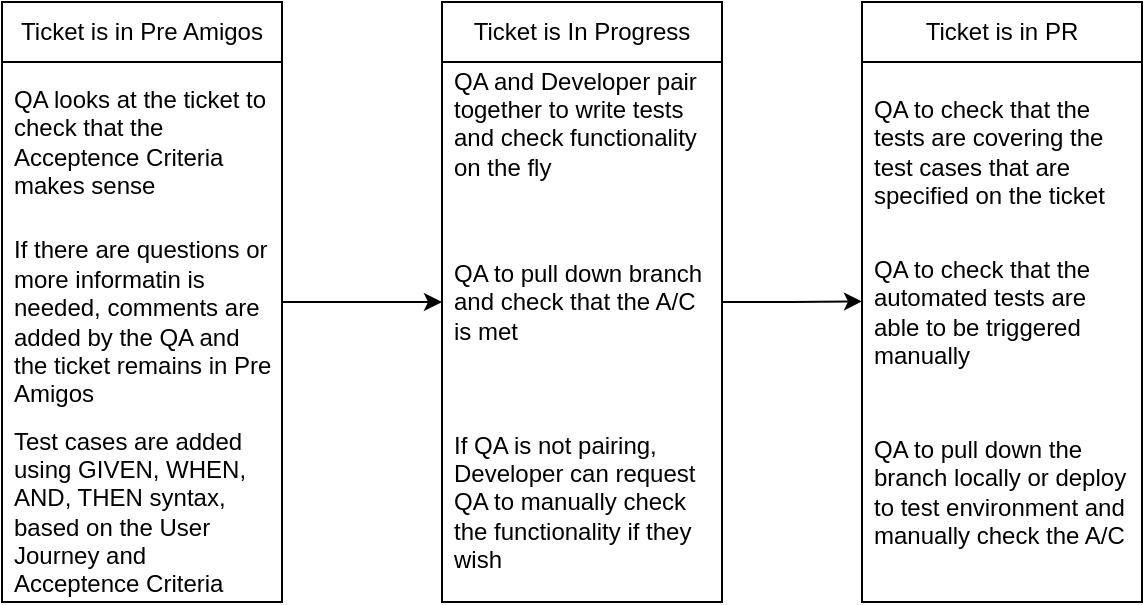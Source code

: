 <mxfile version="22.0.8" type="github">
  <diagram name="Page-1" id="V2kCWrqlUJaJBq76G56C">
    <mxGraphModel dx="819" dy="451" grid="1" gridSize="10" guides="1" tooltips="1" connect="1" arrows="1" fold="1" page="1" pageScale="1" pageWidth="2336" pageHeight="1654" math="0" shadow="0">
      <root>
        <mxCell id="0" />
        <mxCell id="1" parent="0" />
        <mxCell id="V5irKSljSjy_MFjIoWEI-18" value="" style="edgeStyle=orthogonalEdgeStyle;rounded=0;orthogonalLoop=1;jettySize=auto;html=1;" edge="1" parent="1" source="V5irKSljSjy_MFjIoWEI-4" target="V5irKSljSjy_MFjIoWEI-14">
          <mxGeometry relative="1" as="geometry" />
        </mxCell>
        <mxCell id="V5irKSljSjy_MFjIoWEI-4" value="Ticket is in Pre Amigos" style="swimlane;fontStyle=0;childLayout=stackLayout;horizontal=1;startSize=30;horizontalStack=0;resizeParent=1;resizeParentMax=0;resizeLast=0;collapsible=1;marginBottom=0;whiteSpace=wrap;html=1;" vertex="1" parent="1">
          <mxGeometry x="70" y="200" width="140" height="300" as="geometry" />
        </mxCell>
        <mxCell id="V5irKSljSjy_MFjIoWEI-5" value="QA looks at the ticket to check that the Acceptence Criteria makes sense" style="text;strokeColor=none;fillColor=none;align=left;verticalAlign=middle;spacingLeft=4;spacingRight=4;overflow=hidden;points=[[0,0.5],[1,0.5]];portConstraint=eastwest;rotatable=0;whiteSpace=wrap;html=1;" vertex="1" parent="V5irKSljSjy_MFjIoWEI-4">
          <mxGeometry y="30" width="140" height="80" as="geometry" />
        </mxCell>
        <mxCell id="V5irKSljSjy_MFjIoWEI-6" value="If there are questions or more informatin is needed, comments are added by the QA and the ticket remains in Pre Amigos" style="text;strokeColor=none;fillColor=none;align=left;verticalAlign=middle;spacingLeft=4;spacingRight=4;overflow=hidden;points=[[0,0.5],[1,0.5]];portConstraint=eastwest;rotatable=0;whiteSpace=wrap;html=1;" vertex="1" parent="V5irKSljSjy_MFjIoWEI-4">
          <mxGeometry y="110" width="140" height="100" as="geometry" />
        </mxCell>
        <mxCell id="V5irKSljSjy_MFjIoWEI-7" value="Test cases are added using GIVEN, WHEN, AND, THEN syntax, based on the User Journey and Acceptence Criteria" style="text;strokeColor=none;fillColor=none;align=left;verticalAlign=middle;spacingLeft=4;spacingRight=4;overflow=hidden;points=[[0,0.5],[1,0.5]];portConstraint=eastwest;rotatable=0;whiteSpace=wrap;html=1;" vertex="1" parent="V5irKSljSjy_MFjIoWEI-4">
          <mxGeometry y="210" width="140" height="90" as="geometry" />
        </mxCell>
        <mxCell id="V5irKSljSjy_MFjIoWEI-10" value="Ticket is in PR" style="swimlane;fontStyle=0;childLayout=stackLayout;horizontal=1;startSize=30;horizontalStack=0;resizeParent=1;resizeParentMax=0;resizeLast=0;collapsible=1;marginBottom=0;whiteSpace=wrap;html=1;" vertex="1" parent="1">
          <mxGeometry x="500" y="200" width="140" height="300" as="geometry" />
        </mxCell>
        <mxCell id="V5irKSljSjy_MFjIoWEI-11" value="QA to check that the tests are covering the test cases that are specified on the ticket" style="text;strokeColor=none;fillColor=none;align=left;verticalAlign=middle;spacingLeft=4;spacingRight=4;overflow=hidden;points=[[0,0.5],[1,0.5]];portConstraint=eastwest;rotatable=0;whiteSpace=wrap;html=1;" vertex="1" parent="V5irKSljSjy_MFjIoWEI-10">
          <mxGeometry y="30" width="140" height="90" as="geometry" />
        </mxCell>
        <mxCell id="V5irKSljSjy_MFjIoWEI-12" value="QA to check that the automated tests are able to be triggered manually" style="text;strokeColor=none;fillColor=none;align=left;verticalAlign=middle;spacingLeft=4;spacingRight=4;overflow=hidden;points=[[0,0.5],[1,0.5]];portConstraint=eastwest;rotatable=0;whiteSpace=wrap;html=1;" vertex="1" parent="V5irKSljSjy_MFjIoWEI-10">
          <mxGeometry y="120" width="140" height="70" as="geometry" />
        </mxCell>
        <mxCell id="V5irKSljSjy_MFjIoWEI-13" value="QA to pull down the branch locally or deploy to test environment and manually check the A/C" style="text;strokeColor=none;fillColor=none;align=left;verticalAlign=middle;spacingLeft=4;spacingRight=4;overflow=hidden;points=[[0,0.5],[1,0.5]];portConstraint=eastwest;rotatable=0;whiteSpace=wrap;html=1;" vertex="1" parent="V5irKSljSjy_MFjIoWEI-10">
          <mxGeometry y="190" width="140" height="110" as="geometry" />
        </mxCell>
        <mxCell id="V5irKSljSjy_MFjIoWEI-14" value="Ticket is In Progress" style="swimlane;fontStyle=0;childLayout=stackLayout;horizontal=1;startSize=30;horizontalStack=0;resizeParent=1;resizeParentMax=0;resizeLast=0;collapsible=1;marginBottom=0;whiteSpace=wrap;html=1;" vertex="1" parent="1">
          <mxGeometry x="290" y="200" width="140" height="300" as="geometry" />
        </mxCell>
        <mxCell id="V5irKSljSjy_MFjIoWEI-16" value="QA and Developer pair together to write tests and check functionality on the fly&lt;br&gt;&lt;br&gt;&lt;br&gt;&lt;br&gt;&lt;br&gt;" style="text;strokeColor=none;fillColor=none;align=left;verticalAlign=middle;spacingLeft=4;spacingRight=4;overflow=hidden;points=[[0,0.5],[1,0.5]];portConstraint=eastwest;rotatable=0;whiteSpace=wrap;html=1;" vertex="1" parent="V5irKSljSjy_MFjIoWEI-14">
          <mxGeometry y="30" width="140" height="70" as="geometry" />
        </mxCell>
        <mxCell id="V5irKSljSjy_MFjIoWEI-27" value="QA to pull down branch and check that the A/C is met" style="text;strokeColor=none;fillColor=none;align=left;verticalAlign=middle;spacingLeft=4;spacingRight=4;overflow=hidden;points=[[0,0.5],[1,0.5]];portConstraint=eastwest;rotatable=0;whiteSpace=wrap;html=1;" vertex="1" parent="V5irKSljSjy_MFjIoWEI-14">
          <mxGeometry y="100" width="140" height="100" as="geometry" />
        </mxCell>
        <mxCell id="V5irKSljSjy_MFjIoWEI-28" value="If QA is not pairing, Developer can request QA to manually check the functionality if they wish" style="text;strokeColor=none;fillColor=none;align=left;verticalAlign=middle;spacingLeft=4;spacingRight=4;overflow=hidden;points=[[0,0.5],[1,0.5]];portConstraint=eastwest;rotatable=0;whiteSpace=wrap;html=1;" vertex="1" parent="V5irKSljSjy_MFjIoWEI-14">
          <mxGeometry y="200" width="140" height="100" as="geometry" />
        </mxCell>
        <mxCell id="V5irKSljSjy_MFjIoWEI-33" value="" style="edgeStyle=orthogonalEdgeStyle;rounded=0;orthogonalLoop=1;jettySize=auto;html=1;entryX=0.013;entryY=0.43;entryDx=0;entryDy=0;entryPerimeter=0;exitX=1;exitY=0.5;exitDx=0;exitDy=0;" edge="1" parent="1" source="V5irKSljSjy_MFjIoWEI-27">
          <mxGeometry relative="1" as="geometry">
            <mxPoint x="440" y="349.76" as="sourcePoint" />
            <mxPoint x="500.0" y="349.71" as="targetPoint" />
          </mxGeometry>
        </mxCell>
      </root>
    </mxGraphModel>
  </diagram>
</mxfile>
